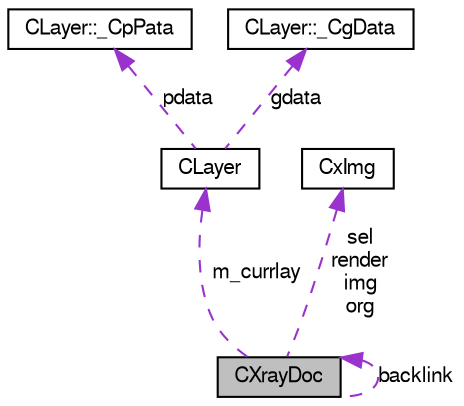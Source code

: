 digraph G
{
  edge [fontname="FreeSans",fontsize="10",labelfontname="FreeSans",labelfontsize="10"];
  node [fontname="FreeSans",fontsize="10",shape=record];
  Node1 [label="CXrayDoc",height=0.2,width=0.4,color="black", fillcolor="grey75", style="filled" fontcolor="black"];
  Node1 -> Node1 [dir=back,color="darkorchid3",fontsize="10",style="dashed",label="backlink",fontname="FreeSans"];
  Node2 -> Node1 [dir=back,color="darkorchid3",fontsize="10",style="dashed",label="m_currlay",fontname="FreeSans"];
  Node2 [label="CLayer",height=0.2,width=0.4,color="black", fillcolor="white", style="filled",URL="$class_c_layer.html"];
  Node3 -> Node2 [dir=back,color="darkorchid3",fontsize="10",style="dashed",label="pdata",fontname="FreeSans"];
  Node3 [label="CLayer::_CpPata",height=0.2,width=0.4,color="black", fillcolor="white", style="filled",URL="$struct_c_layer_1_1___cp_pata.html"];
  Node4 -> Node2 [dir=back,color="darkorchid3",fontsize="10",style="dashed",label="gdata",fontname="FreeSans"];
  Node4 [label="CLayer::_CgData",height=0.2,width=0.4,color="black", fillcolor="white", style="filled",URL="$struct_c_layer_1_1___cg_data.html"];
  Node5 -> Node1 [dir=back,color="darkorchid3",fontsize="10",style="dashed",label="sel\nrender\nimg\norg",fontname="FreeSans"];
  Node5 [label="CxImg",height=0.2,width=0.4,color="black", fillcolor="white", style="filled",URL="$class_cx_img.html"];
}
